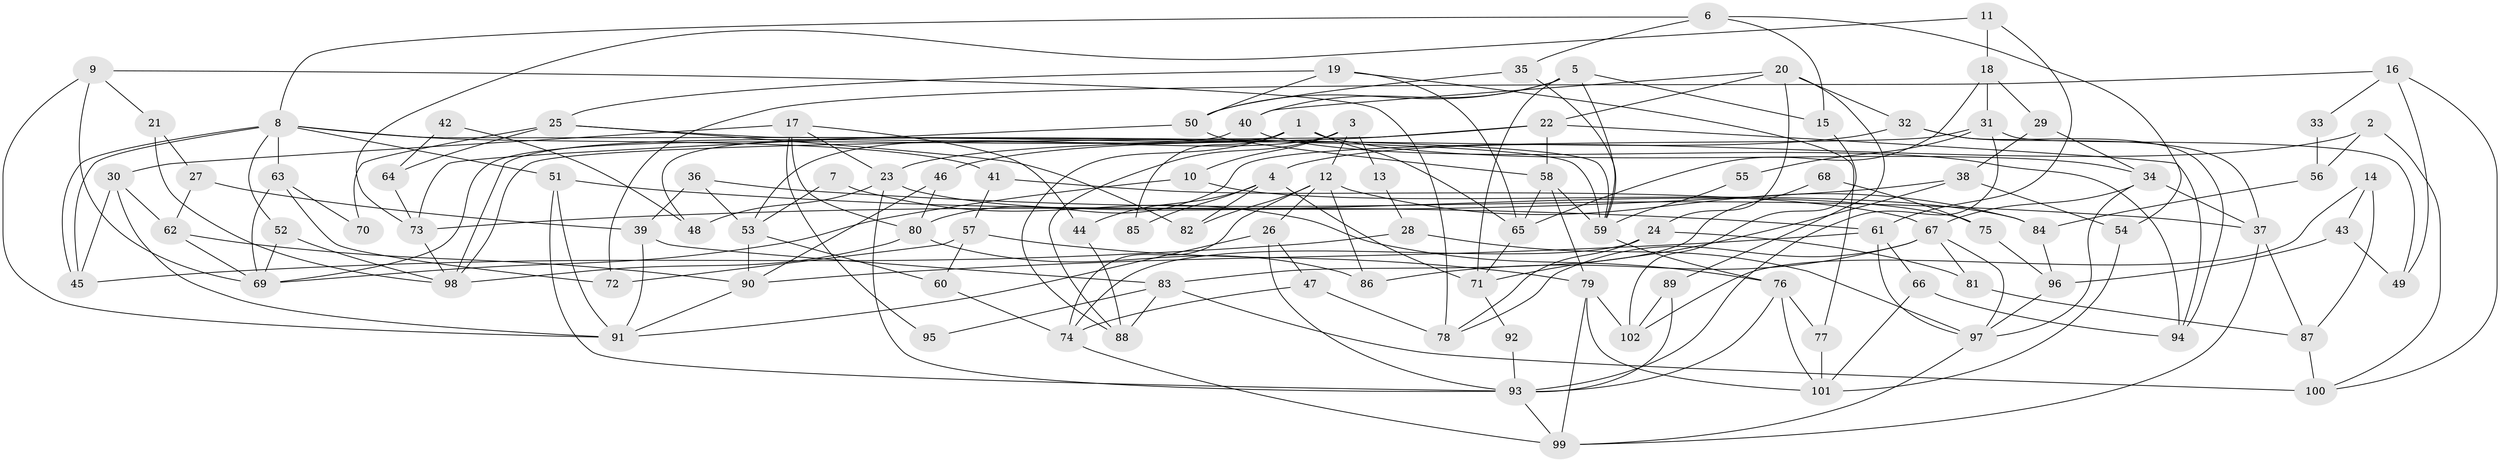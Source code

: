 // coarse degree distribution, {10: 0.028169014084507043, 5: 0.2112676056338028, 6: 0.08450704225352113, 2: 0.09859154929577464, 9: 0.014084507042253521, 8: 0.08450704225352113, 3: 0.2535211267605634, 7: 0.07042253521126761, 4: 0.14084507042253522, 11: 0.014084507042253521}
// Generated by graph-tools (version 1.1) at 2025/52/02/27/25 19:52:05]
// undirected, 102 vertices, 204 edges
graph export_dot {
graph [start="1"]
  node [color=gray90,style=filled];
  1;
  2;
  3;
  4;
  5;
  6;
  7;
  8;
  9;
  10;
  11;
  12;
  13;
  14;
  15;
  16;
  17;
  18;
  19;
  20;
  21;
  22;
  23;
  24;
  25;
  26;
  27;
  28;
  29;
  30;
  31;
  32;
  33;
  34;
  35;
  36;
  37;
  38;
  39;
  40;
  41;
  42;
  43;
  44;
  45;
  46;
  47;
  48;
  49;
  50;
  51;
  52;
  53;
  54;
  55;
  56;
  57;
  58;
  59;
  60;
  61;
  62;
  63;
  64;
  65;
  66;
  67;
  68;
  69;
  70;
  71;
  72;
  73;
  74;
  75;
  76;
  77;
  78;
  79;
  80;
  81;
  82;
  83;
  84;
  85;
  86;
  87;
  88;
  89;
  90;
  91;
  92;
  93;
  94;
  95;
  96;
  97;
  98;
  99;
  100;
  101;
  102;
  1 -- 98;
  1 -- 34;
  1 -- 48;
  1 -- 65;
  1 -- 85;
  1 -- 88;
  2 -- 4;
  2 -- 100;
  2 -- 56;
  3 -- 12;
  3 -- 88;
  3 -- 10;
  3 -- 13;
  3 -- 53;
  4 -- 82;
  4 -- 71;
  4 -- 44;
  4 -- 85;
  5 -- 40;
  5 -- 59;
  5 -- 15;
  5 -- 50;
  5 -- 71;
  6 -- 54;
  6 -- 8;
  6 -- 15;
  6 -- 35;
  7 -- 53;
  7 -- 76;
  8 -- 52;
  8 -- 45;
  8 -- 45;
  8 -- 41;
  8 -- 51;
  8 -- 59;
  8 -- 63;
  9 -- 91;
  9 -- 78;
  9 -- 21;
  9 -- 69;
  10 -- 69;
  10 -- 84;
  11 -- 61;
  11 -- 18;
  11 -- 73;
  12 -- 26;
  12 -- 86;
  12 -- 74;
  12 -- 82;
  12 -- 84;
  13 -- 28;
  14 -- 102;
  14 -- 87;
  14 -- 43;
  15 -- 102;
  16 -- 49;
  16 -- 72;
  16 -- 33;
  16 -- 100;
  17 -- 23;
  17 -- 80;
  17 -- 30;
  17 -- 44;
  17 -- 95;
  18 -- 31;
  18 -- 65;
  18 -- 29;
  19 -- 65;
  19 -- 50;
  19 -- 25;
  19 -- 77;
  20 -- 22;
  20 -- 32;
  20 -- 24;
  20 -- 40;
  20 -- 89;
  21 -- 27;
  21 -- 98;
  22 -- 98;
  22 -- 58;
  22 -- 23;
  22 -- 94;
  23 -- 93;
  23 -- 48;
  23 -- 75;
  24 -- 74;
  24 -- 78;
  24 -- 81;
  25 -- 59;
  25 -- 64;
  25 -- 70;
  25 -- 82;
  26 -- 93;
  26 -- 91;
  26 -- 47;
  27 -- 39;
  27 -- 62;
  28 -- 45;
  28 -- 97;
  29 -- 34;
  29 -- 38;
  30 -- 91;
  30 -- 45;
  30 -- 62;
  31 -- 80;
  31 -- 93;
  31 -- 49;
  31 -- 55;
  32 -- 37;
  32 -- 94;
  32 -- 46;
  33 -- 56;
  34 -- 37;
  34 -- 97;
  34 -- 67;
  35 -- 50;
  35 -- 59;
  36 -- 37;
  36 -- 53;
  36 -- 39;
  37 -- 99;
  37 -- 87;
  38 -- 73;
  38 -- 54;
  38 -- 71;
  39 -- 91;
  39 -- 83;
  40 -- 94;
  40 -- 69;
  41 -- 67;
  41 -- 57;
  42 -- 64;
  42 -- 48;
  43 -- 96;
  43 -- 49;
  44 -- 88;
  46 -- 90;
  46 -- 80;
  47 -- 74;
  47 -- 78;
  50 -- 58;
  50 -- 73;
  51 -- 93;
  51 -- 61;
  51 -- 91;
  52 -- 69;
  52 -- 98;
  53 -- 90;
  53 -- 60;
  54 -- 101;
  55 -- 59;
  56 -- 84;
  57 -- 79;
  57 -- 60;
  57 -- 72;
  58 -- 59;
  58 -- 65;
  58 -- 79;
  59 -- 76;
  60 -- 74;
  61 -- 97;
  61 -- 66;
  61 -- 90;
  62 -- 69;
  62 -- 90;
  63 -- 69;
  63 -- 70;
  63 -- 72;
  64 -- 73;
  65 -- 71;
  66 -- 101;
  66 -- 94;
  67 -- 78;
  67 -- 81;
  67 -- 86;
  67 -- 97;
  68 -- 83;
  68 -- 75;
  71 -- 92;
  73 -- 98;
  74 -- 99;
  75 -- 96;
  76 -- 101;
  76 -- 77;
  76 -- 93;
  77 -- 101;
  79 -- 99;
  79 -- 101;
  79 -- 102;
  80 -- 98;
  80 -- 86;
  81 -- 87;
  83 -- 88;
  83 -- 95;
  83 -- 100;
  84 -- 96;
  87 -- 100;
  89 -- 102;
  89 -- 93;
  90 -- 91;
  92 -- 93;
  93 -- 99;
  96 -- 97;
  97 -- 99;
}
